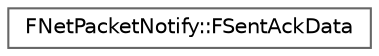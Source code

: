 digraph "Graphical Class Hierarchy"
{
 // INTERACTIVE_SVG=YES
 // LATEX_PDF_SIZE
  bgcolor="transparent";
  edge [fontname=Helvetica,fontsize=10,labelfontname=Helvetica,labelfontsize=10];
  node [fontname=Helvetica,fontsize=10,shape=box,height=0.2,width=0.4];
  rankdir="LR";
  Node0 [id="Node000000",label="FNetPacketNotify::FSentAckData",height=0.2,width=0.4,color="grey40", fillcolor="white", style="filled",URL="$dc/dc2/structFNetPacketNotify_1_1FSentAckData.html",tooltip=" "];
}

